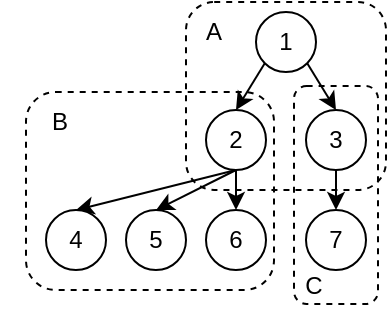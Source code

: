 <mxfile version="22.1.11" type="github">
  <diagram name="Page-1" id="5W_oBCn-Ae0vx61aBvWj">
    <mxGraphModel dx="1434" dy="760" grid="1" gridSize="10" guides="1" tooltips="1" connect="1" arrows="1" fold="1" page="1" pageScale="1" pageWidth="827" pageHeight="1169" math="0" shadow="0">
      <root>
        <mxCell id="0" />
        <mxCell id="1" parent="0" />
        <mxCell id="RlCpQ7UcTnpz0G2hoxt1-12" style="rounded=0;orthogonalLoop=1;jettySize=auto;html=1;exitX=0;exitY=1;exitDx=0;exitDy=0;entryX=0.5;entryY=0;entryDx=0;entryDy=0;" edge="1" parent="1" source="RlCpQ7UcTnpz0G2hoxt1-1" target="RlCpQ7UcTnpz0G2hoxt1-2">
          <mxGeometry relative="1" as="geometry" />
        </mxCell>
        <mxCell id="RlCpQ7UcTnpz0G2hoxt1-13" style="rounded=0;orthogonalLoop=1;jettySize=auto;html=1;exitX=1;exitY=1;exitDx=0;exitDy=0;entryX=0.5;entryY=0;entryDx=0;entryDy=0;" edge="1" parent="1" source="RlCpQ7UcTnpz0G2hoxt1-1" target="RlCpQ7UcTnpz0G2hoxt1-3">
          <mxGeometry relative="1" as="geometry" />
        </mxCell>
        <mxCell id="RlCpQ7UcTnpz0G2hoxt1-1" value="1" style="ellipse;whiteSpace=wrap;html=1;aspect=fixed;" vertex="1" parent="1">
          <mxGeometry x="195" y="181" width="30" height="30" as="geometry" />
        </mxCell>
        <mxCell id="RlCpQ7UcTnpz0G2hoxt1-14" style="rounded=0;orthogonalLoop=1;jettySize=auto;html=1;exitX=0.5;exitY=1;exitDx=0;exitDy=0;entryX=0.5;entryY=0;entryDx=0;entryDy=0;" edge="1" parent="1" source="RlCpQ7UcTnpz0G2hoxt1-2" target="RlCpQ7UcTnpz0G2hoxt1-5">
          <mxGeometry relative="1" as="geometry" />
        </mxCell>
        <mxCell id="RlCpQ7UcTnpz0G2hoxt1-18" style="rounded=0;orthogonalLoop=1;jettySize=auto;html=1;exitX=0.5;exitY=1;exitDx=0;exitDy=0;entryX=0.5;entryY=0;entryDx=0;entryDy=0;" edge="1" parent="1" source="RlCpQ7UcTnpz0G2hoxt1-2" target="RlCpQ7UcTnpz0G2hoxt1-4">
          <mxGeometry relative="1" as="geometry" />
        </mxCell>
        <mxCell id="RlCpQ7UcTnpz0G2hoxt1-23" style="edgeStyle=orthogonalEdgeStyle;rounded=0;orthogonalLoop=1;jettySize=auto;html=1;exitX=0.5;exitY=1;exitDx=0;exitDy=0;entryX=0.5;entryY=0;entryDx=0;entryDy=0;" edge="1" parent="1" source="RlCpQ7UcTnpz0G2hoxt1-2" target="RlCpQ7UcTnpz0G2hoxt1-21">
          <mxGeometry relative="1" as="geometry" />
        </mxCell>
        <mxCell id="RlCpQ7UcTnpz0G2hoxt1-2" value="2" style="ellipse;whiteSpace=wrap;html=1;aspect=fixed;" vertex="1" parent="1">
          <mxGeometry x="170" y="230" width="30" height="30" as="geometry" />
        </mxCell>
        <mxCell id="RlCpQ7UcTnpz0G2hoxt1-15" style="edgeStyle=orthogonalEdgeStyle;rounded=0;orthogonalLoop=1;jettySize=auto;html=1;exitX=0.5;exitY=1;exitDx=0;exitDy=0;entryX=0.5;entryY=0;entryDx=0;entryDy=0;" edge="1" parent="1" source="RlCpQ7UcTnpz0G2hoxt1-3" target="RlCpQ7UcTnpz0G2hoxt1-6">
          <mxGeometry relative="1" as="geometry" />
        </mxCell>
        <mxCell id="RlCpQ7UcTnpz0G2hoxt1-3" value="3" style="ellipse;whiteSpace=wrap;html=1;aspect=fixed;" vertex="1" parent="1">
          <mxGeometry x="220" y="230" width="30" height="30" as="geometry" />
        </mxCell>
        <mxCell id="RlCpQ7UcTnpz0G2hoxt1-4" value="4" style="ellipse;whiteSpace=wrap;html=1;aspect=fixed;" vertex="1" parent="1">
          <mxGeometry x="90" y="280" width="30" height="30" as="geometry" />
        </mxCell>
        <mxCell id="RlCpQ7UcTnpz0G2hoxt1-5" value="5" style="ellipse;whiteSpace=wrap;html=1;aspect=fixed;" vertex="1" parent="1">
          <mxGeometry x="130" y="280" width="30" height="30" as="geometry" />
        </mxCell>
        <mxCell id="RlCpQ7UcTnpz0G2hoxt1-6" value="7" style="ellipse;whiteSpace=wrap;html=1;aspect=fixed;" vertex="1" parent="1">
          <mxGeometry x="220" y="280" width="30" height="30" as="geometry" />
        </mxCell>
        <mxCell id="RlCpQ7UcTnpz0G2hoxt1-21" value="6" style="ellipse;whiteSpace=wrap;html=1;aspect=fixed;" vertex="1" parent="1">
          <mxGeometry x="170" y="280" width="30" height="30" as="geometry" />
        </mxCell>
        <mxCell id="RlCpQ7UcTnpz0G2hoxt1-24" value="" style="rounded=1;whiteSpace=wrap;html=1;fillColor=none;dashed=1;" vertex="1" parent="1">
          <mxGeometry x="160" y="176" width="100" height="94" as="geometry" />
        </mxCell>
        <mxCell id="RlCpQ7UcTnpz0G2hoxt1-25" value="" style="rounded=1;whiteSpace=wrap;html=1;fillColor=none;dashed=1;" vertex="1" parent="1">
          <mxGeometry x="80" y="221" width="124" height="99" as="geometry" />
        </mxCell>
        <mxCell id="RlCpQ7UcTnpz0G2hoxt1-26" value="" style="rounded=1;whiteSpace=wrap;html=1;fillColor=none;dashed=1;" vertex="1" parent="1">
          <mxGeometry x="214" y="218" width="42" height="109" as="geometry" />
        </mxCell>
        <mxCell id="RlCpQ7UcTnpz0G2hoxt1-27" value="A" style="text;html=1;strokeColor=none;fillColor=none;align=center;verticalAlign=middle;whiteSpace=wrap;rounded=0;" vertex="1" parent="1">
          <mxGeometry x="144" y="176" width="60" height="30" as="geometry" />
        </mxCell>
        <mxCell id="RlCpQ7UcTnpz0G2hoxt1-28" value="B" style="text;html=1;strokeColor=none;fillColor=none;align=center;verticalAlign=middle;whiteSpace=wrap;rounded=0;" vertex="1" parent="1">
          <mxGeometry x="67" y="221" width="60" height="30" as="geometry" />
        </mxCell>
        <mxCell id="RlCpQ7UcTnpz0G2hoxt1-29" value="C" style="text;html=1;strokeColor=none;fillColor=none;align=center;verticalAlign=middle;whiteSpace=wrap;rounded=0;" vertex="1" parent="1">
          <mxGeometry x="194" y="303" width="60" height="30" as="geometry" />
        </mxCell>
      </root>
    </mxGraphModel>
  </diagram>
</mxfile>
